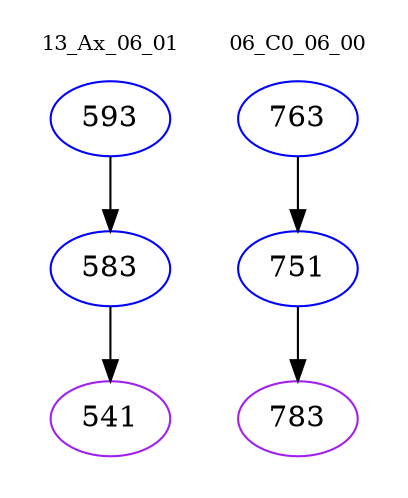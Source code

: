 digraph{
subgraph cluster_0 {
color = white
label = "13_Ax_06_01";
fontsize=10;
T0_593 [label="593", color="blue"]
T0_593 -> T0_583 [color="black"]
T0_583 [label="583", color="blue"]
T0_583 -> T0_541 [color="black"]
T0_541 [label="541", color="purple"]
}
subgraph cluster_1 {
color = white
label = "06_C0_06_00";
fontsize=10;
T1_763 [label="763", color="blue"]
T1_763 -> T1_751 [color="black"]
T1_751 [label="751", color="blue"]
T1_751 -> T1_783 [color="black"]
T1_783 [label="783", color="purple"]
}
}
